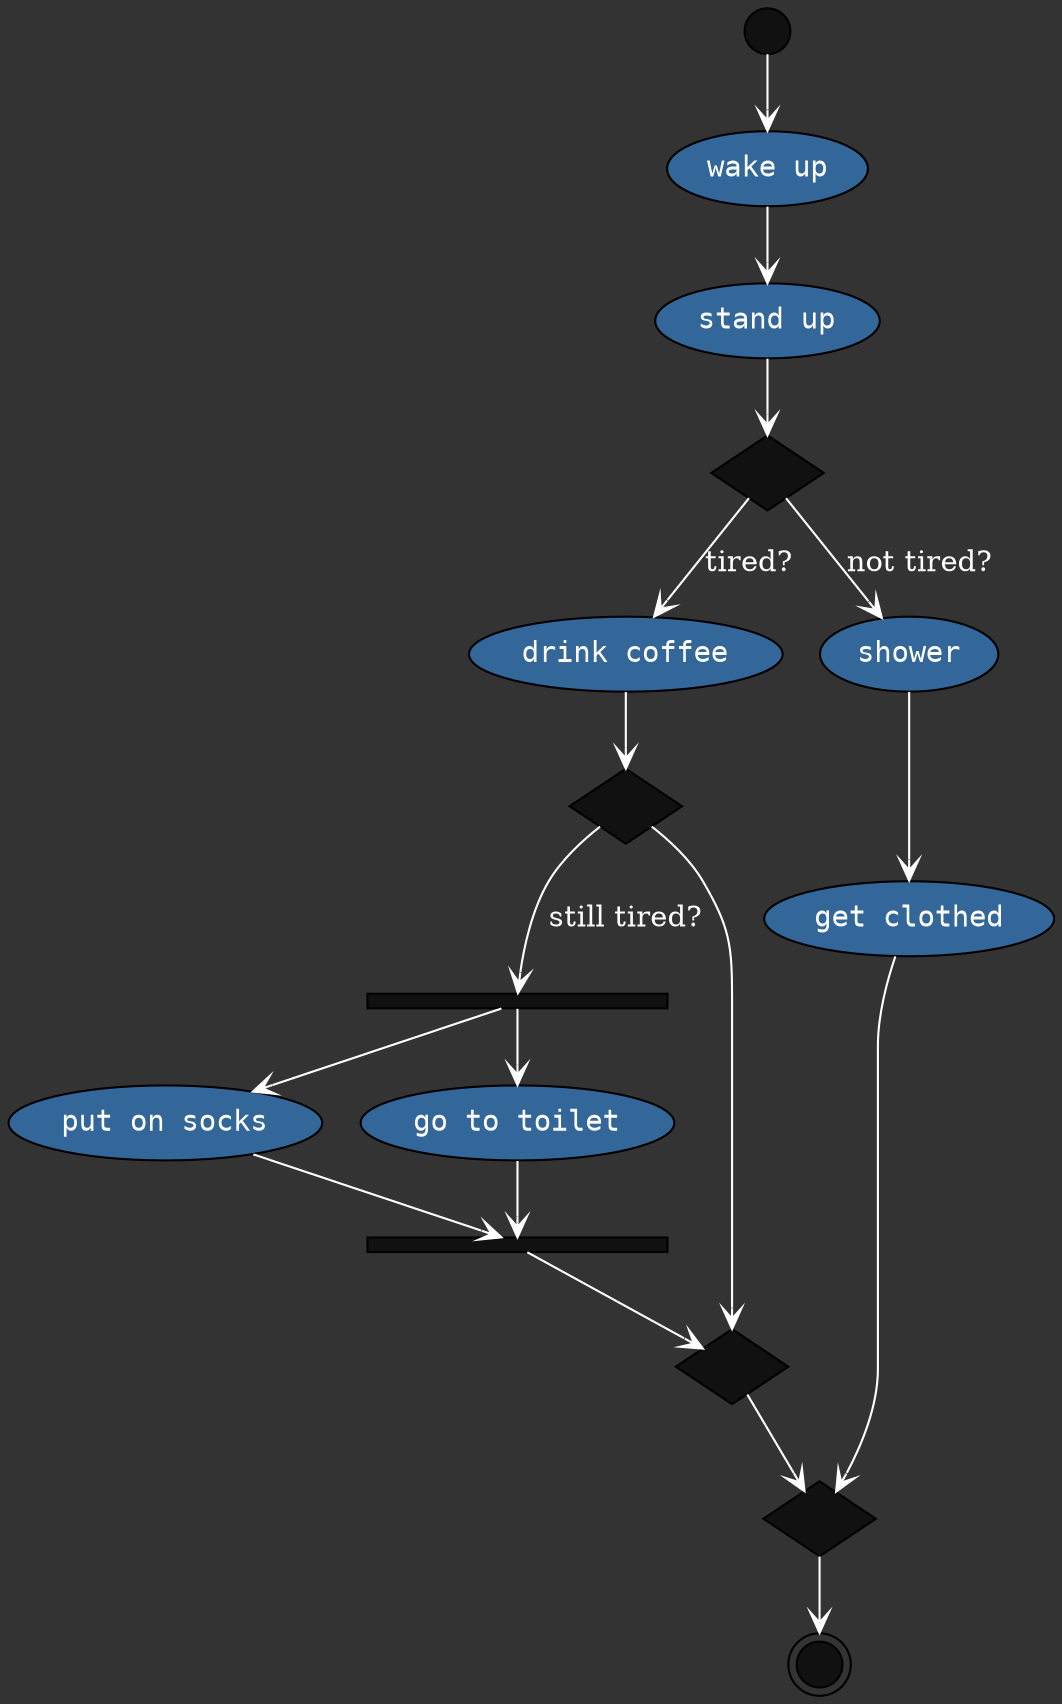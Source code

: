 digraph  {
graph [bgcolor="#333333"]
node [style="filled" fontcolor="white" fontname="Courier" shape="oval" fillcolor="#336699"]
edge [arrowhead="open" color="white" fontcolor="white" splines="curved"]
"drink coffee"
"drink coffee"->"cond_6129484611666145821"
"cond_6129484611666145821"[shape="diamond" label="" fillcolor="#111111"]
"cond_6129484611666145821"->"cond_3916589616287113937"[label="still tired?"]
"cond_6129484611666145821"->"join_4037200794235010051"
"cond_5577006791947779410"[shape="diamond" label="" fillcolor="#111111"]
"cond_5577006791947779410"->"shower"[label="not tired?"]
"cond_5577006791947779410"->"drink coffee"[label="tired?"]
"join_8674665223082153551"[shape="diamond" label="" fillcolor="#111111"]
"join_8674665223082153551"->"end"
"stand up"
"stand up"->"cond_5577006791947779410"
"cond_3916589616287113937"[height="0.1" width="2" shape="rectangle" label="" fillcolor="#111111"]
"cond_3916589616287113937"->"put on socks"
"cond_3916589616287113937"->"go to toilet"
"put on socks"
"put on socks"->"join_6334824724549167320"
"join_4037200794235010051"[shape="diamond" label="" fillcolor="#111111"]
"join_4037200794235010051"->"join_8674665223082153551"
"start"[shape="circle" label="" style="filled" fillcolor="#111111" height="0.3"]
"start"->"wake up"
"wake up"
"wake up"->"stand up"
"shower"
"shower"->"get clothed"
"get clothed"
"get clothed"->"join_8674665223082153551"
"go to toilet"
"go to toilet"->"join_6334824724549167320"
"join_6334824724549167320"[shape="rectangle" label="" fillcolor="#111111" height="0.1" width="2"]
"join_6334824724549167320"->"join_4037200794235010051"
"end"[shape="doublecircle" label="" style="filled" fillcolor="#111111" height="0.3"]
}